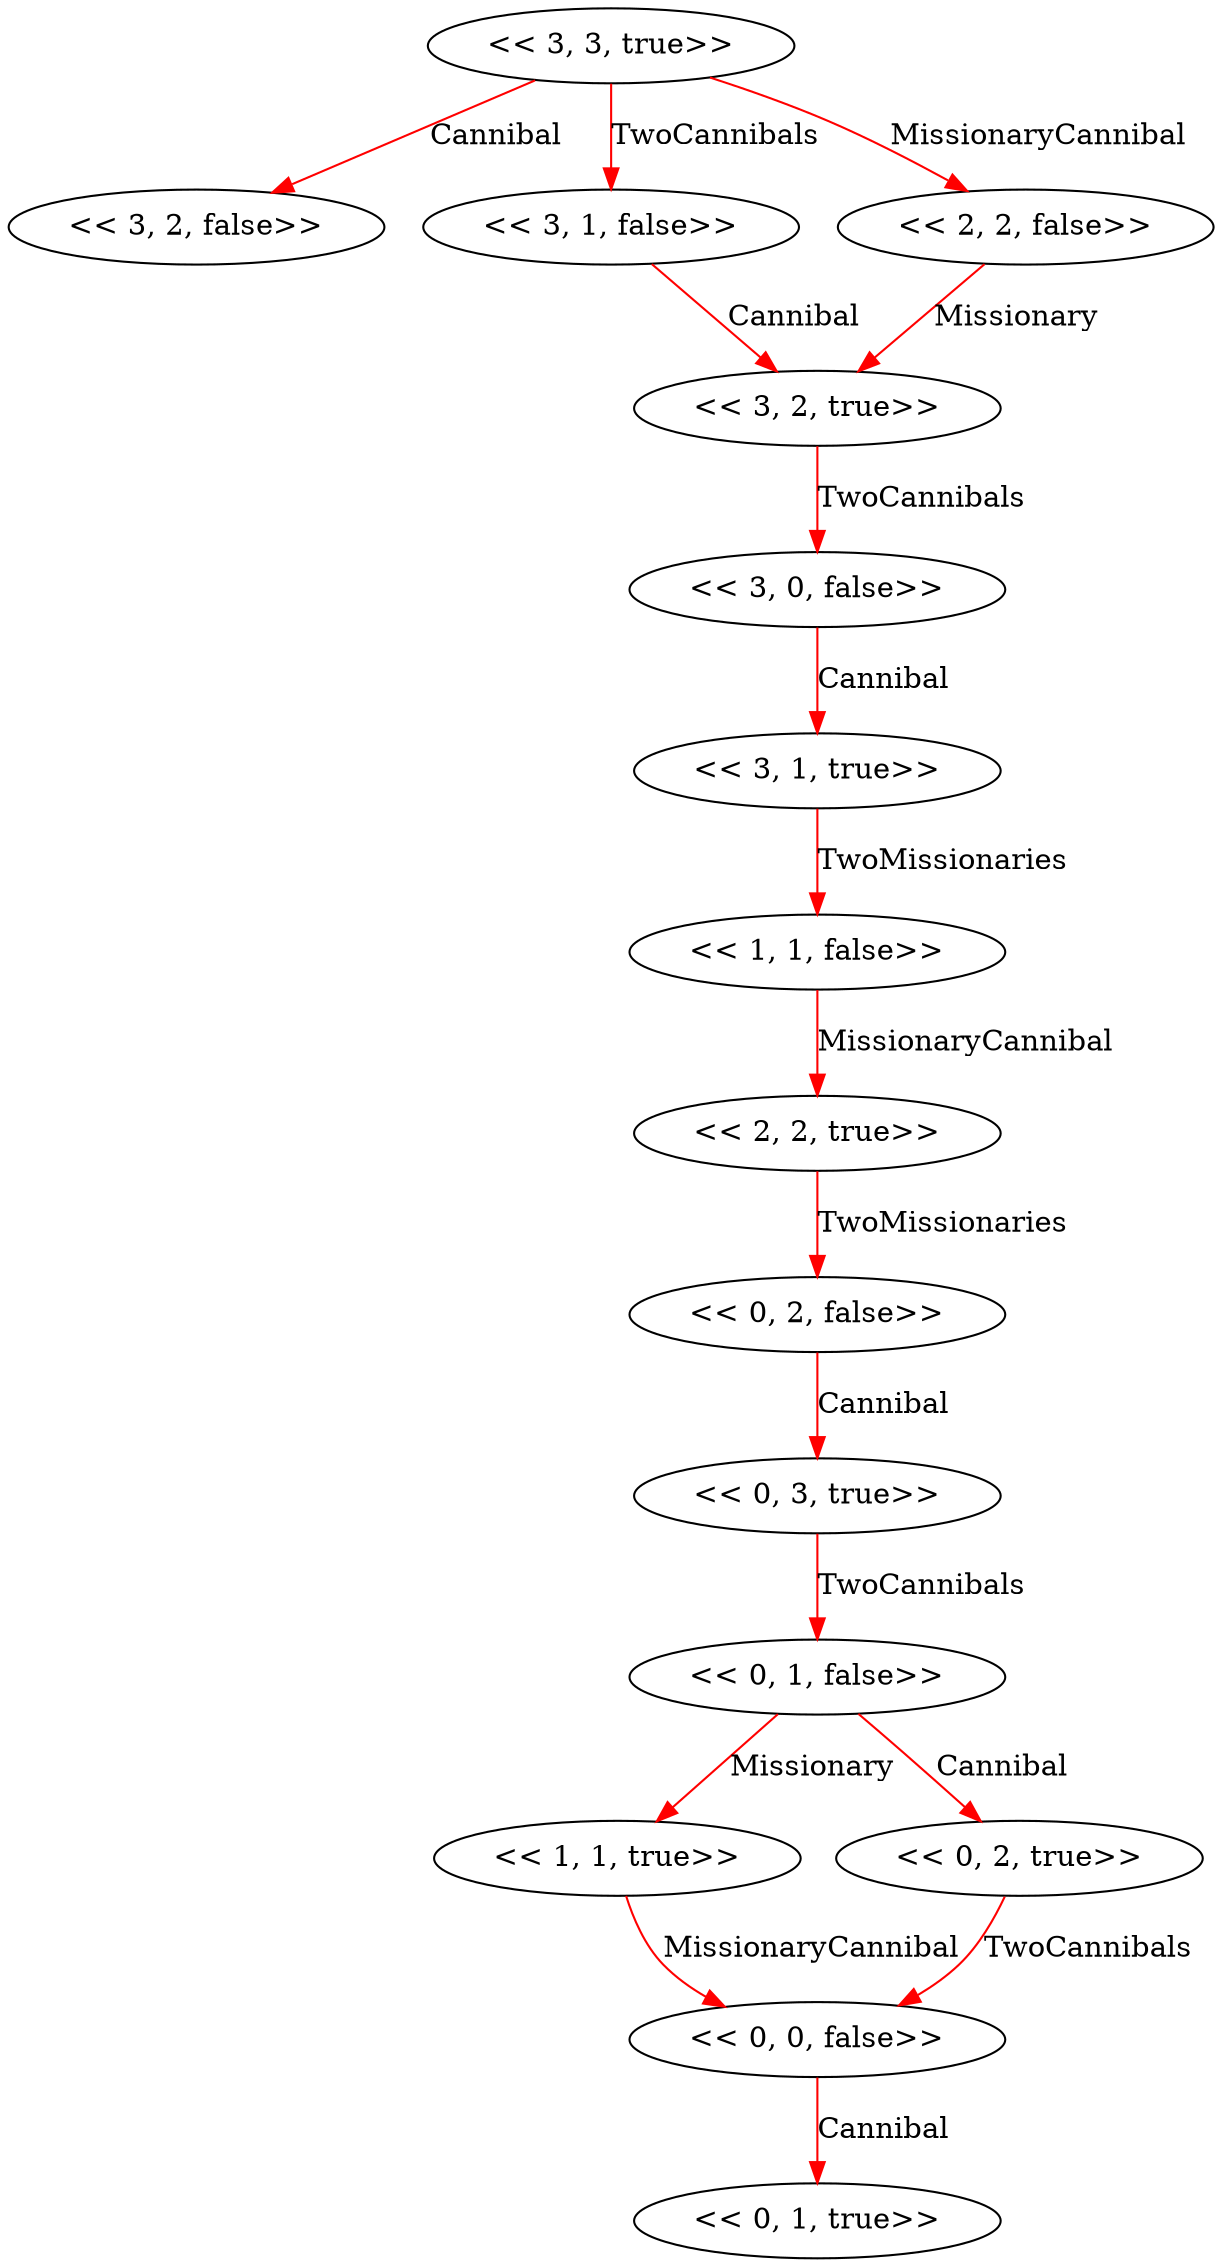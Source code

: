 digraph {
    331 [label="<< 3, 3, true>>", fillcolor=blue];
    320 [label="<< 3, 2, false>>", fillcolor=blue];
    331 -> 320 [label="Cannibal", color=red];
    310 [label="<< 3, 1, false>>", fillcolor=blue];
    331 -> 310 [label="TwoCannibals", color=red];
    220 [label="<< 2, 2, false>>", fillcolor=blue];
    331 -> 220 [label="MissionaryCannibal", color=red];
    321 [label="<< 3, 2, true>>", fillcolor=blue];
    310 -> 321 [label="Cannibal", color=red];
    321 [label="<< 3, 2, true>>", fillcolor=blue];
    220 -> 321 [label="Missionary", color=red];
    300 [label="<< 3, 0, false>>", fillcolor=blue];
    321 -> 300 [label="TwoCannibals", color=red];
    311 [label="<< 3, 1, true>>", fillcolor=blue];
    300 -> 311 [label="Cannibal", color=red];
    110 [label="<< 1, 1, false>>", fillcolor=blue];
    311 -> 110 [label="TwoMissionaries", color=red];
    221 [label="<< 2, 2, true>>", fillcolor=blue];
    110 -> 221 [label="MissionaryCannibal", color=red];
    020 [label="<< 0, 2, false>>", fillcolor=blue];
    221 -> 020 [label="TwoMissionaries", color=red];
    031 [label="<< 0, 3, true>>", fillcolor=blue];
    020 -> 031 [label="Cannibal", color=red];
    010 [label="<< 0, 1, false>>", fillcolor=blue];
    031 -> 010 [label="TwoCannibals", color=red];
    111 [label="<< 1, 1, true>>", fillcolor=blue];
    010 -> 111 [label="Missionary", color=red];
    021 [label="<< 0, 2, true>>", fillcolor=blue];
    010 -> 021 [label="Cannibal", color=red];
    000 [label="<< 0, 0, false>>", fillcolor=blue];
    111 -> 000 [label="MissionaryCannibal", color=red];
    000 [label="<< 0, 0, false>>", fillcolor=blue];
    021 -> 000 [label="TwoCannibals", color=red];
    011 [label="<< 0, 1, true>>", fillcolor=blue];
    000 -> 011 [label="Cannibal", color=red];
}